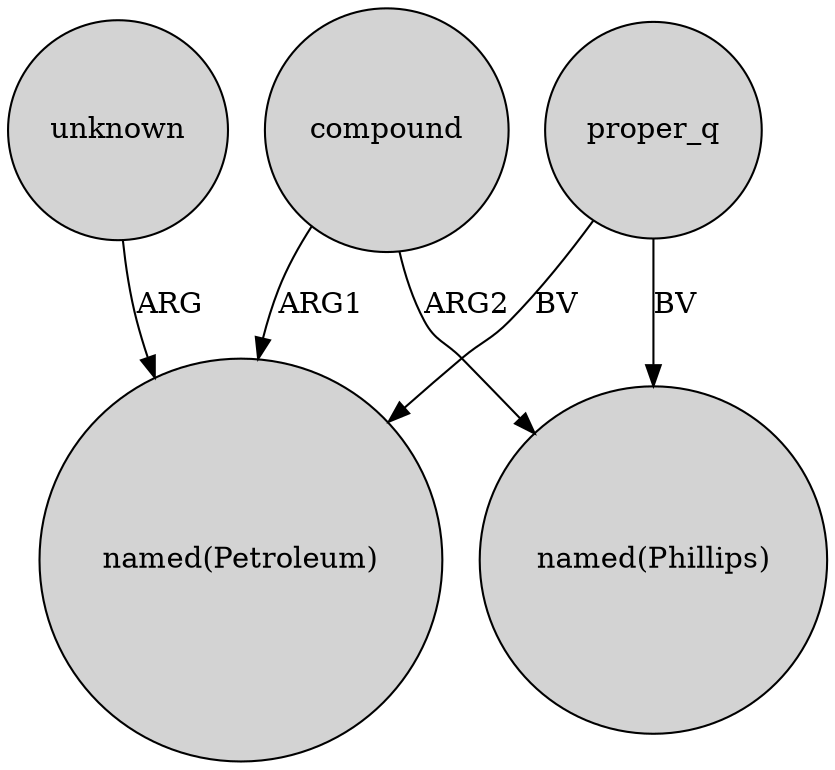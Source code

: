 digraph {
	node [shape=circle style=filled]
	unknown -> "named(Petroleum)" [label=ARG]
	proper_q -> "named(Petroleum)" [label=BV]
	compound -> "named(Phillips)" [label=ARG2]
	proper_q -> "named(Phillips)" [label=BV]
	compound -> "named(Petroleum)" [label=ARG1]
}
